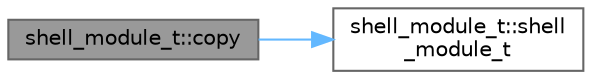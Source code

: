 digraph "shell_module_t::copy"
{
 // LATEX_PDF_SIZE
  bgcolor="transparent";
  edge [fontname=Helvetica,fontsize=10,labelfontname=Helvetica,labelfontsize=10];
  node [fontname=Helvetica,fontsize=10,shape=box,height=0.2,width=0.4];
  rankdir="LR";
  Node1 [id="Node000001",label="shell_module_t::copy",height=0.2,width=0.4,color="gray40", fillcolor="grey60", style="filled", fontcolor="black",tooltip=" "];
  Node1 -> Node2 [id="edge1_Node000001_Node000002",color="steelblue1",style="solid",tooltip=" "];
  Node2 [id="Node000002",label="shell_module_t::shell\l_module_t",height=0.2,width=0.4,color="grey40", fillcolor="white", style="filled",URL="$classshell__module__t.html#a4a7a9a6a40113732874939fa57900d5b",tooltip=" "];
}
